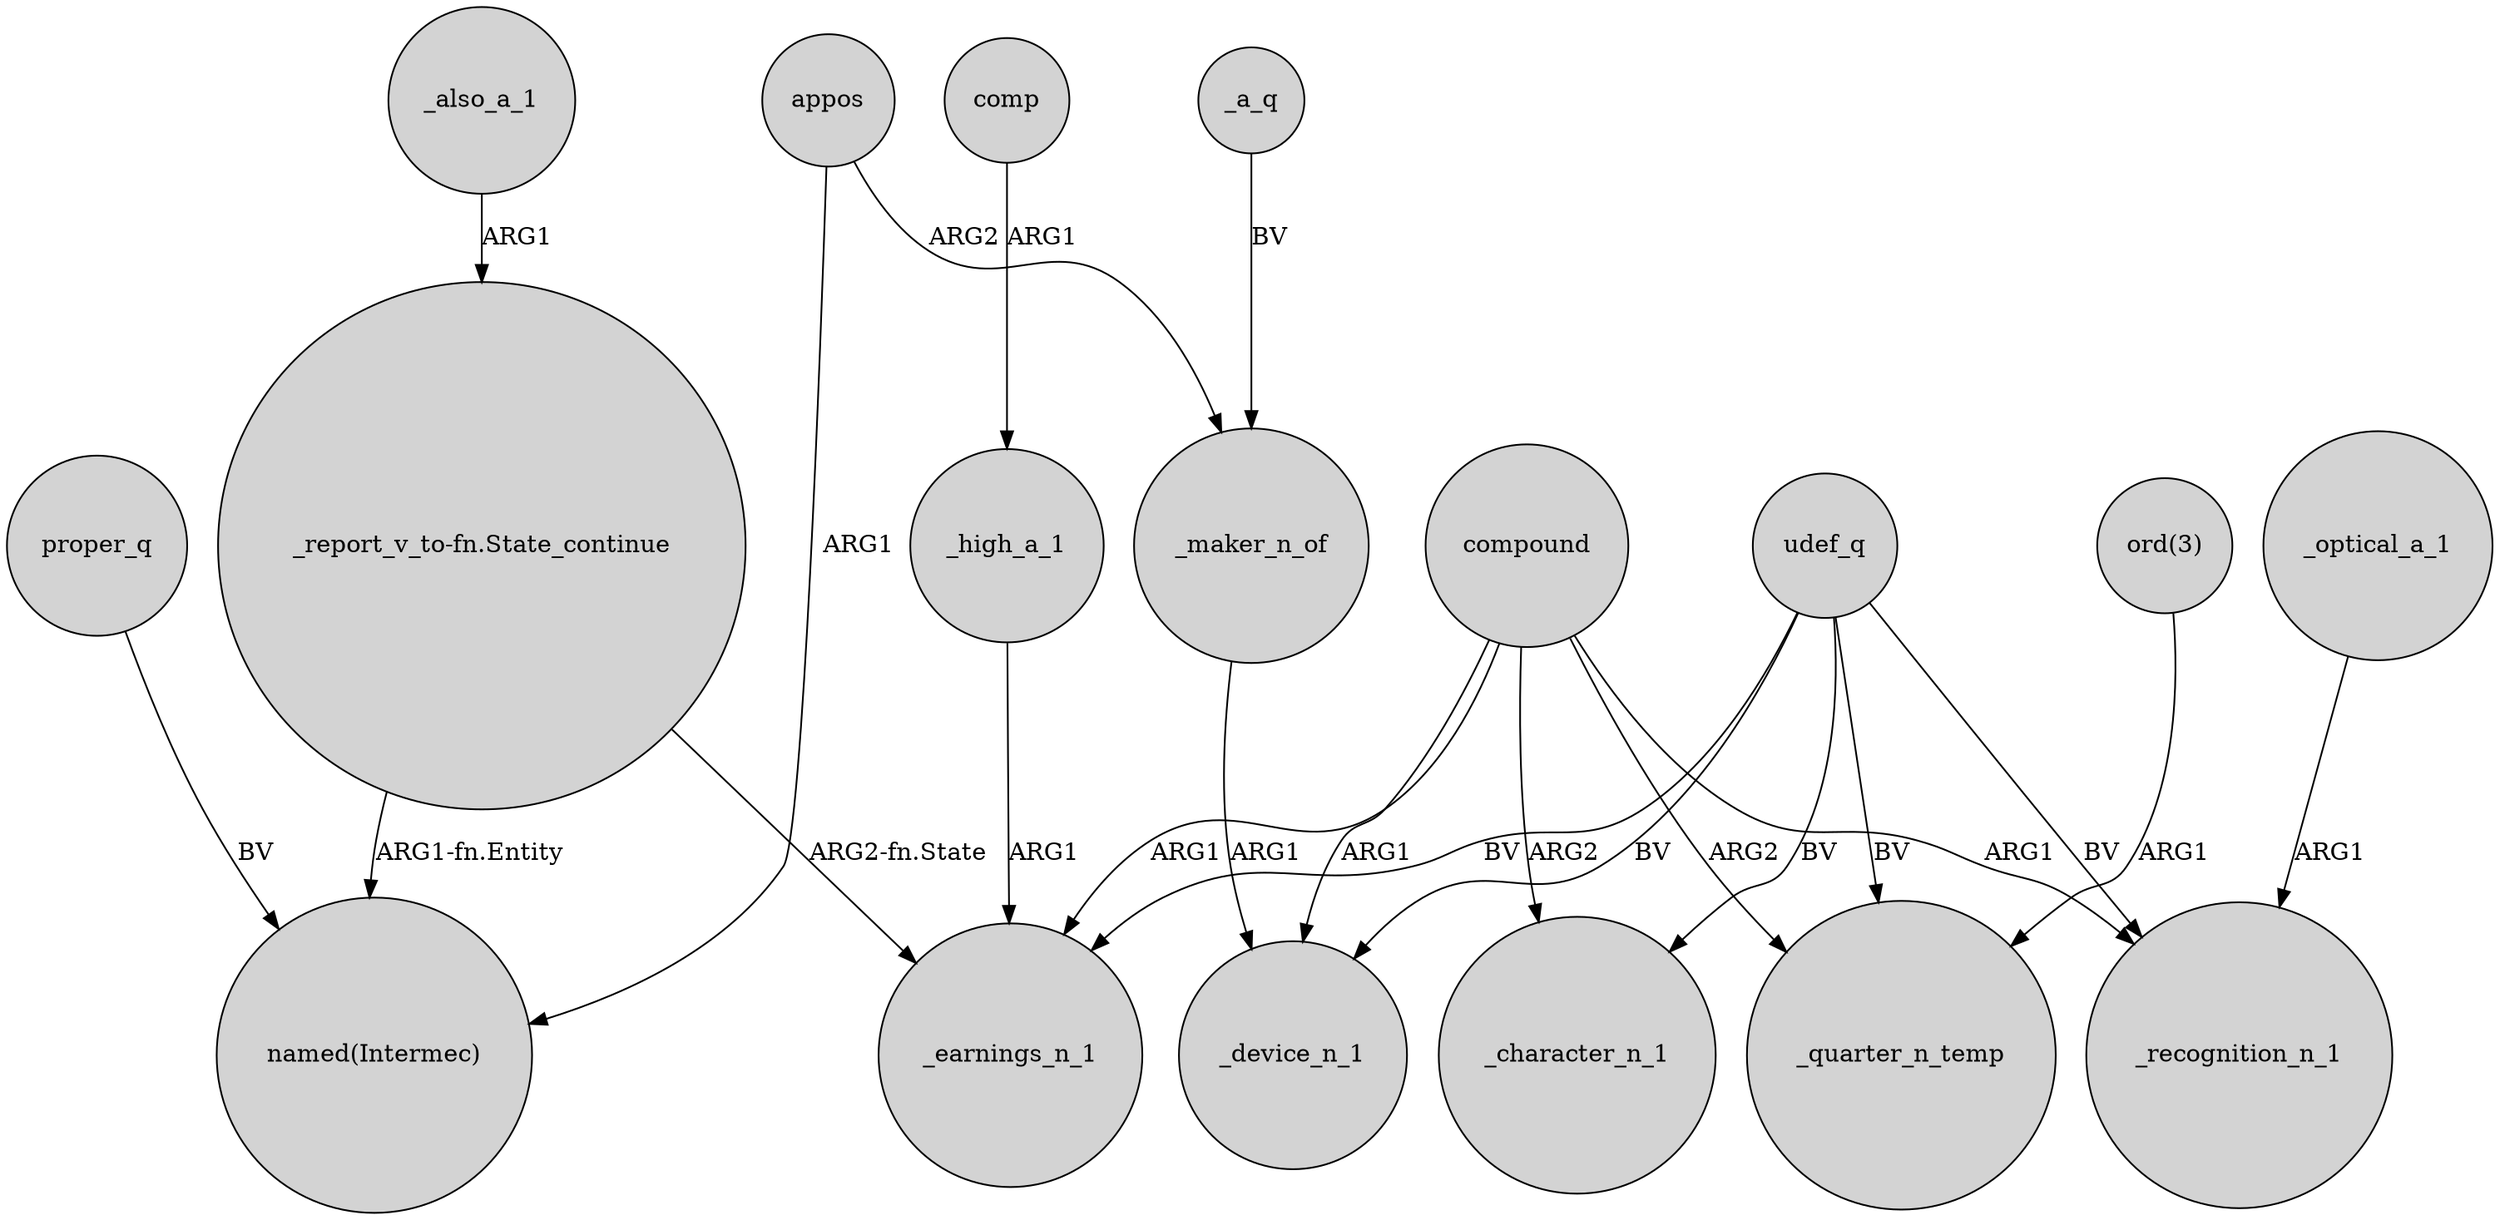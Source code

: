 digraph {
	node [shape=circle style=filled]
	compound -> _character_n_1 [label=ARG2]
	"_report_v_to-fn.State_continue" -> _earnings_n_1 [label="ARG2-fn.State"]
	udef_q -> _device_n_1 [label=BV]
	_also_a_1 -> "_report_v_to-fn.State_continue" [label=ARG1]
	"ord(3)" -> _quarter_n_temp [label=ARG1]
	_optical_a_1 -> _recognition_n_1 [label=ARG1]
	compound -> _recognition_n_1 [label=ARG1]
	_high_a_1 -> _earnings_n_1 [label=ARG1]
	_maker_n_of -> _device_n_1 [label=ARG1]
	compound -> _quarter_n_temp [label=ARG2]
	udef_q -> _earnings_n_1 [label=BV]
	comp -> _high_a_1 [label=ARG1]
	appos -> _maker_n_of [label=ARG2]
	"_report_v_to-fn.State_continue" -> "named(Intermec)" [label="ARG1-fn.Entity"]
	udef_q -> _recognition_n_1 [label=BV]
	proper_q -> "named(Intermec)" [label=BV]
	compound -> _device_n_1 [label=ARG1]
	appos -> "named(Intermec)" [label=ARG1]
	udef_q -> _quarter_n_temp [label=BV]
	compound -> _earnings_n_1 [label=ARG1]
	udef_q -> _character_n_1 [label=BV]
	_a_q -> _maker_n_of [label=BV]
}
